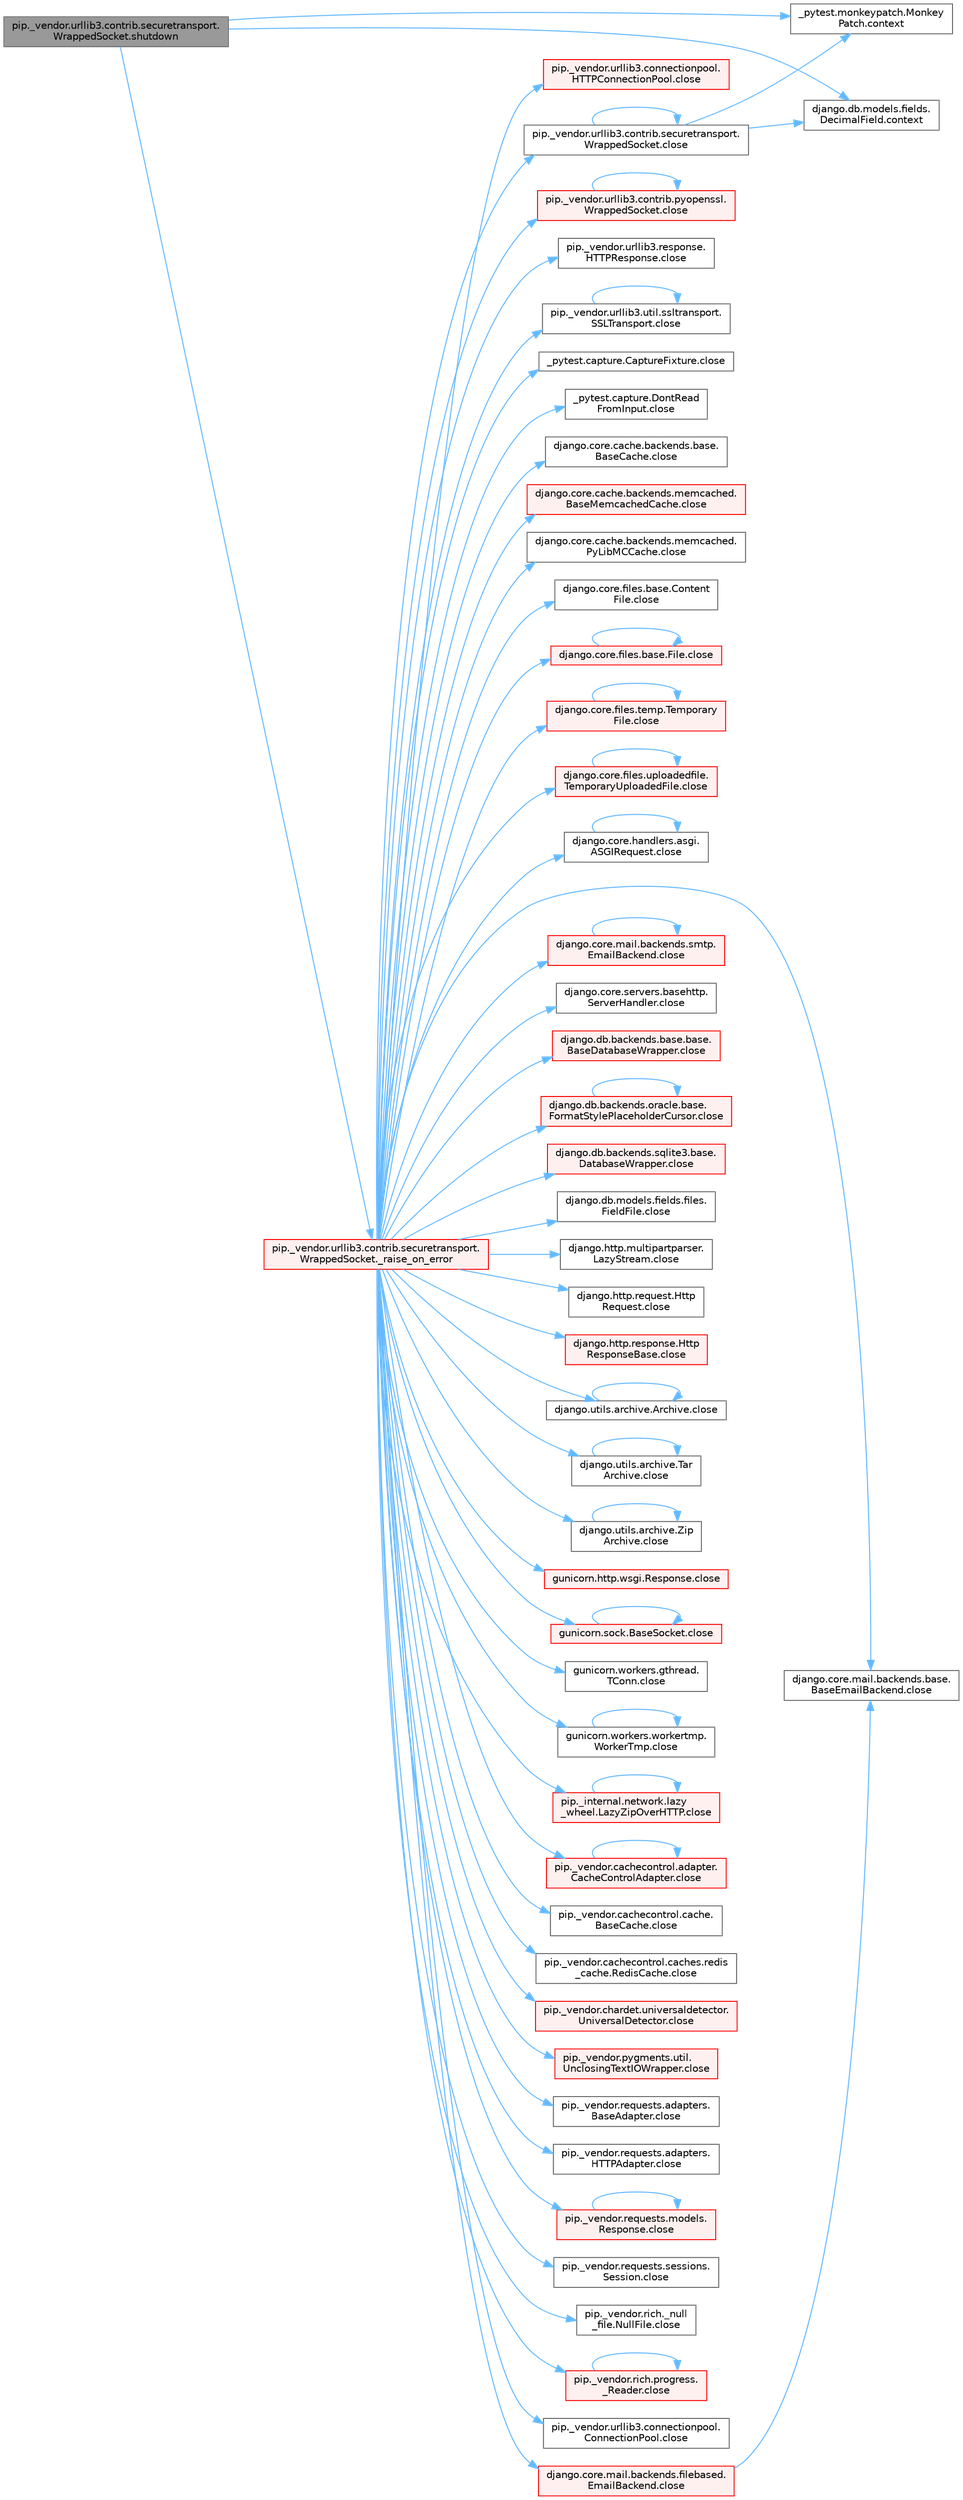 digraph "pip._vendor.urllib3.contrib.securetransport.WrappedSocket.shutdown"
{
 // LATEX_PDF_SIZE
  bgcolor="transparent";
  edge [fontname=Helvetica,fontsize=10,labelfontname=Helvetica,labelfontsize=10];
  node [fontname=Helvetica,fontsize=10,shape=box,height=0.2,width=0.4];
  rankdir="LR";
  Node1 [id="Node000001",label="pip._vendor.urllib3.contrib.securetransport.\lWrappedSocket.shutdown",height=0.2,width=0.4,color="gray40", fillcolor="grey60", style="filled", fontcolor="black",tooltip=" "];
  Node1 -> Node2 [id="edge1_Node000001_Node000002",color="steelblue1",style="solid",tooltip=" "];
  Node2 [id="Node000002",label="pip._vendor.urllib3.contrib.securetransport.\lWrappedSocket._raise_on_error",height=0.2,width=0.4,color="red", fillcolor="#FFF0F0", style="filled",URL="$classpip_1_1__vendor_1_1urllib3_1_1contrib_1_1securetransport_1_1_wrapped_socket.html#ae89ceec48b026fbcf5e9888ee21e0c09",tooltip=" "];
  Node2 -> Node3 [id="edge2_Node000002_Node000003",color="steelblue1",style="solid",tooltip=" "];
  Node3 [id="Node000003",label="_pytest.capture.CaptureFixture.close",height=0.2,width=0.4,color="grey40", fillcolor="white", style="filled",URL="$class__pytest_1_1capture_1_1_capture_fixture.html#ac018b3a02c2aff2047974ced57907cd0",tooltip=" "];
  Node2 -> Node4 [id="edge3_Node000002_Node000004",color="steelblue1",style="solid",tooltip=" "];
  Node4 [id="Node000004",label="_pytest.capture.DontRead\lFromInput.close",height=0.2,width=0.4,color="grey40", fillcolor="white", style="filled",URL="$class__pytest_1_1capture_1_1_dont_read_from_input.html#accf28daf7db40f53462752cc02bbdd32",tooltip=" "];
  Node2 -> Node5 [id="edge4_Node000002_Node000005",color="steelblue1",style="solid",tooltip=" "];
  Node5 [id="Node000005",label="django.core.cache.backends.base.\lBaseCache.close",height=0.2,width=0.4,color="grey40", fillcolor="white", style="filled",URL="$classdjango_1_1core_1_1cache_1_1backends_1_1base_1_1_base_cache.html#ae5d10e57a1ab2b99171e943370da8cf3",tooltip=" "];
  Node2 -> Node6 [id="edge5_Node000002_Node000006",color="steelblue1",style="solid",tooltip=" "];
  Node6 [id="Node000006",label="django.core.cache.backends.memcached.\lBaseMemcachedCache.close",height=0.2,width=0.4,color="red", fillcolor="#FFF0F0", style="filled",URL="$classdjango_1_1core_1_1cache_1_1backends_1_1memcached_1_1_base_memcached_cache.html#ab36ac92f106d8dacc64d539b447a5e37",tooltip=" "];
  Node2 -> Node9 [id="edge6_Node000002_Node000009",color="steelblue1",style="solid",tooltip=" "];
  Node9 [id="Node000009",label="django.core.cache.backends.memcached.\lPyLibMCCache.close",height=0.2,width=0.4,color="grey40", fillcolor="white", style="filled",URL="$classdjango_1_1core_1_1cache_1_1backends_1_1memcached_1_1_py_lib_m_c_cache.html#a76cb2e86bb346b70433dfe177597da58",tooltip=" "];
  Node2 -> Node10 [id="edge7_Node000002_Node000010",color="steelblue1",style="solid",tooltip=" "];
  Node10 [id="Node000010",label="django.core.files.base.Content\lFile.close",height=0.2,width=0.4,color="grey40", fillcolor="white", style="filled",URL="$classdjango_1_1core_1_1files_1_1base_1_1_content_file.html#a09ae22d8cfcf28936b97a8eba0fd85cb",tooltip=" "];
  Node2 -> Node11 [id="edge8_Node000002_Node000011",color="steelblue1",style="solid",tooltip=" "];
  Node11 [id="Node000011",label="django.core.files.base.File.close",height=0.2,width=0.4,color="red", fillcolor="#FFF0F0", style="filled",URL="$classdjango_1_1core_1_1files_1_1base_1_1_file.html#a0ff3dc914f2c207114a150eaac429bdc",tooltip=" "];
  Node11 -> Node11 [id="edge9_Node000011_Node000011",color="steelblue1",style="solid",tooltip=" "];
  Node2 -> Node19 [id="edge10_Node000002_Node000019",color="steelblue1",style="solid",tooltip=" "];
  Node19 [id="Node000019",label="django.core.files.temp.Temporary\lFile.close",height=0.2,width=0.4,color="red", fillcolor="#FFF0F0", style="filled",URL="$classdjango_1_1core_1_1files_1_1temp_1_1_temporary_file.html#a3137c46b13cae4e5e6fe6489e42677d5",tooltip=" "];
  Node19 -> Node19 [id="edge11_Node000019_Node000019",color="steelblue1",style="solid",tooltip=" "];
  Node2 -> Node1051 [id="edge12_Node000002_Node001051",color="steelblue1",style="solid",tooltip=" "];
  Node1051 [id="Node001051",label="django.core.files.uploadedfile.\lTemporaryUploadedFile.close",height=0.2,width=0.4,color="red", fillcolor="#FFF0F0", style="filled",URL="$classdjango_1_1core_1_1files_1_1uploadedfile_1_1_temporary_uploaded_file.html#a01ddb9d43a99baf6157c1d60b37198cd",tooltip=" "];
  Node1051 -> Node1051 [id="edge13_Node001051_Node001051",color="steelblue1",style="solid",tooltip=" "];
  Node2 -> Node1052 [id="edge14_Node000002_Node001052",color="steelblue1",style="solid",tooltip=" "];
  Node1052 [id="Node001052",label="django.core.handlers.asgi.\lASGIRequest.close",height=0.2,width=0.4,color="grey40", fillcolor="white", style="filled",URL="$classdjango_1_1core_1_1handlers_1_1asgi_1_1_a_s_g_i_request.html#a2f3a1c1c50b4cf63ef552b4f96cc4f7f",tooltip=" "];
  Node1052 -> Node1052 [id="edge15_Node001052_Node001052",color="steelblue1",style="solid",tooltip=" "];
  Node2 -> Node1053 [id="edge16_Node000002_Node001053",color="steelblue1",style="solid",tooltip=" "];
  Node1053 [id="Node001053",label="django.core.mail.backends.base.\lBaseEmailBackend.close",height=0.2,width=0.4,color="grey40", fillcolor="white", style="filled",URL="$classdjango_1_1core_1_1mail_1_1backends_1_1base_1_1_base_email_backend.html#a358a8107d966c2d82d9eb9d18565784e",tooltip=" "];
  Node2 -> Node1054 [id="edge17_Node000002_Node001054",color="steelblue1",style="solid",tooltip=" "];
  Node1054 [id="Node001054",label="django.core.mail.backends.filebased.\lEmailBackend.close",height=0.2,width=0.4,color="red", fillcolor="#FFF0F0", style="filled",URL="$classdjango_1_1core_1_1mail_1_1backends_1_1filebased_1_1_email_backend.html#af90ba8a487930e530a20ceb03669a672",tooltip=" "];
  Node1054 -> Node1053 [id="edge18_Node001054_Node001053",color="steelblue1",style="solid",tooltip=" "];
  Node2 -> Node1055 [id="edge19_Node000002_Node001055",color="steelblue1",style="solid",tooltip=" "];
  Node1055 [id="Node001055",label="django.core.mail.backends.smtp.\lEmailBackend.close",height=0.2,width=0.4,color="red", fillcolor="#FFF0F0", style="filled",URL="$classdjango_1_1core_1_1mail_1_1backends_1_1smtp_1_1_email_backend.html#a6ac7253539c4f1102986c6df417fb050",tooltip=" "];
  Node1055 -> Node1055 [id="edge20_Node001055_Node001055",color="steelblue1",style="solid",tooltip=" "];
  Node2 -> Node1056 [id="edge21_Node000002_Node001056",color="steelblue1",style="solid",tooltip=" "];
  Node1056 [id="Node001056",label="django.core.servers.basehttp.\lServerHandler.close",height=0.2,width=0.4,color="grey40", fillcolor="white", style="filled",URL="$classdjango_1_1core_1_1servers_1_1basehttp_1_1_server_handler.html#a67022bc1dc85a75307901027d41a6a61",tooltip=" "];
  Node2 -> Node1057 [id="edge22_Node000002_Node001057",color="steelblue1",style="solid",tooltip=" "];
  Node1057 [id="Node001057",label="django.db.backends.base.base.\lBaseDatabaseWrapper.close",height=0.2,width=0.4,color="red", fillcolor="#FFF0F0", style="filled",URL="$classdjango_1_1db_1_1backends_1_1base_1_1base_1_1_base_database_wrapper.html#a01214a9b91408274fbc34cb062baf2bc",tooltip=" "];
  Node2 -> Node1067 [id="edge23_Node000002_Node001067",color="steelblue1",style="solid",tooltip=" "];
  Node1067 [id="Node001067",label="django.db.backends.oracle.base.\lFormatStylePlaceholderCursor.close",height=0.2,width=0.4,color="red", fillcolor="#FFF0F0", style="filled",URL="$classdjango_1_1db_1_1backends_1_1oracle_1_1base_1_1_format_style_placeholder_cursor.html#aebbf24b6a824d4e0fb370ce417d41f93",tooltip=" "];
  Node1067 -> Node1067 [id="edge24_Node001067_Node001067",color="steelblue1",style="solid",tooltip=" "];
  Node2 -> Node1072 [id="edge25_Node000002_Node001072",color="steelblue1",style="solid",tooltip=" "];
  Node1072 [id="Node001072",label="django.db.backends.sqlite3.base.\lDatabaseWrapper.close",height=0.2,width=0.4,color="red", fillcolor="#FFF0F0", style="filled",URL="$classdjango_1_1db_1_1backends_1_1sqlite3_1_1base_1_1_database_wrapper.html#accb46eb6dd574171611ec4912f677d3f",tooltip=" "];
  Node2 -> Node1075 [id="edge26_Node000002_Node001075",color="steelblue1",style="solid",tooltip=" "];
  Node1075 [id="Node001075",label="django.db.models.fields.files.\lFieldFile.close",height=0.2,width=0.4,color="grey40", fillcolor="white", style="filled",URL="$classdjango_1_1db_1_1models_1_1fields_1_1files_1_1_field_file.html#a7764f6ac41d2cf2e0e60639dff4d7f03",tooltip=" "];
  Node2 -> Node1076 [id="edge27_Node000002_Node001076",color="steelblue1",style="solid",tooltip=" "];
  Node1076 [id="Node001076",label="django.http.multipartparser.\lLazyStream.close",height=0.2,width=0.4,color="grey40", fillcolor="white", style="filled",URL="$classdjango_1_1http_1_1multipartparser_1_1_lazy_stream.html#a8cc031a8e3e86872b4d5d12ebb448573",tooltip=" "];
  Node2 -> Node1077 [id="edge28_Node000002_Node001077",color="steelblue1",style="solid",tooltip=" "];
  Node1077 [id="Node001077",label="django.http.request.Http\lRequest.close",height=0.2,width=0.4,color="grey40", fillcolor="white", style="filled",URL="$classdjango_1_1http_1_1request_1_1_http_request.html#a13db25295d57830ab61aed1a8339842e",tooltip=" "];
  Node2 -> Node1078 [id="edge29_Node000002_Node001078",color="steelblue1",style="solid",tooltip=" "];
  Node1078 [id="Node001078",label="django.http.response.Http\lResponseBase.close",height=0.2,width=0.4,color="red", fillcolor="#FFF0F0", style="filled",URL="$classdjango_1_1http_1_1response_1_1_http_response_base.html#a2e18a8319fb2b68853f032a3a1e93ffe",tooltip=" "];
  Node2 -> Node1079 [id="edge30_Node000002_Node001079",color="steelblue1",style="solid",tooltip=" "];
  Node1079 [id="Node001079",label="django.utils.archive.Archive.close",height=0.2,width=0.4,color="grey40", fillcolor="white", style="filled",URL="$classdjango_1_1utils_1_1archive_1_1_archive.html#a5fe062c89d687d218982c9c523c74c2a",tooltip=" "];
  Node1079 -> Node1079 [id="edge31_Node001079_Node001079",color="steelblue1",style="solid",tooltip=" "];
  Node2 -> Node1080 [id="edge32_Node000002_Node001080",color="steelblue1",style="solid",tooltip=" "];
  Node1080 [id="Node001080",label="django.utils.archive.Tar\lArchive.close",height=0.2,width=0.4,color="grey40", fillcolor="white", style="filled",URL="$classdjango_1_1utils_1_1archive_1_1_tar_archive.html#a9f92da2fc83a8bf18400412a9cf77836",tooltip=" "];
  Node1080 -> Node1080 [id="edge33_Node001080_Node001080",color="steelblue1",style="solid",tooltip=" "];
  Node2 -> Node1081 [id="edge34_Node000002_Node001081",color="steelblue1",style="solid",tooltip=" "];
  Node1081 [id="Node001081",label="django.utils.archive.Zip\lArchive.close",height=0.2,width=0.4,color="grey40", fillcolor="white", style="filled",URL="$classdjango_1_1utils_1_1archive_1_1_zip_archive.html#a72926f0c232970ff5bf94a7082dd5ac9",tooltip=" "];
  Node1081 -> Node1081 [id="edge35_Node001081_Node001081",color="steelblue1",style="solid",tooltip=" "];
  Node2 -> Node1082 [id="edge36_Node000002_Node001082",color="steelblue1",style="solid",tooltip=" "];
  Node1082 [id="Node001082",label="gunicorn.http.wsgi.Response.close",height=0.2,width=0.4,color="red", fillcolor="#FFF0F0", style="filled",URL="$classgunicorn_1_1http_1_1wsgi_1_1_response.html#a046ea28916c2a721d57a5852261bef24",tooltip=" "];
  Node2 -> Node1089 [id="edge37_Node000002_Node001089",color="steelblue1",style="solid",tooltip=" "];
  Node1089 [id="Node001089",label="gunicorn.sock.BaseSocket.close",height=0.2,width=0.4,color="red", fillcolor="#FFF0F0", style="filled",URL="$classgunicorn_1_1sock_1_1_base_socket.html#af2002e81bf30cc8c6614f9568af6ef06",tooltip=" "];
  Node1089 -> Node1089 [id="edge38_Node001089_Node001089",color="steelblue1",style="solid",tooltip=" "];
  Node2 -> Node1131 [id="edge39_Node000002_Node001131",color="steelblue1",style="solid",tooltip=" "];
  Node1131 [id="Node001131",label="gunicorn.workers.gthread.\lTConn.close",height=0.2,width=0.4,color="grey40", fillcolor="white", style="filled",URL="$classgunicorn_1_1workers_1_1gthread_1_1_t_conn.html#aa302868e132a81509a48f46789d6afc4",tooltip=" "];
  Node2 -> Node1132 [id="edge40_Node000002_Node001132",color="steelblue1",style="solid",tooltip=" "];
  Node1132 [id="Node001132",label="gunicorn.workers.workertmp.\lWorkerTmp.close",height=0.2,width=0.4,color="grey40", fillcolor="white", style="filled",URL="$classgunicorn_1_1workers_1_1workertmp_1_1_worker_tmp.html#ae6bf726cee2be8f52fa4bbe0f868d3c6",tooltip=" "];
  Node1132 -> Node1132 [id="edge41_Node001132_Node001132",color="steelblue1",style="solid",tooltip=" "];
  Node2 -> Node1133 [id="edge42_Node000002_Node001133",color="steelblue1",style="solid",tooltip=" "];
  Node1133 [id="Node001133",label="pip._internal.network.lazy\l_wheel.LazyZipOverHTTP.close",height=0.2,width=0.4,color="red", fillcolor="#FFF0F0", style="filled",URL="$classpip_1_1__internal_1_1network_1_1lazy__wheel_1_1_lazy_zip_over_h_t_t_p.html#a6aeec11453c683f141b9fe121163a8d0",tooltip=" "];
  Node1133 -> Node1133 [id="edge43_Node001133_Node001133",color="steelblue1",style="solid",tooltip=" "];
  Node2 -> Node1134 [id="edge44_Node000002_Node001134",color="steelblue1",style="solid",tooltip=" "];
  Node1134 [id="Node001134",label="pip._vendor.cachecontrol.adapter.\lCacheControlAdapter.close",height=0.2,width=0.4,color="red", fillcolor="#FFF0F0", style="filled",URL="$classpip_1_1__vendor_1_1cachecontrol_1_1adapter_1_1_cache_control_adapter.html#a085c6ea7434042e9af7286a8875fb646",tooltip=" "];
  Node1134 -> Node1134 [id="edge45_Node001134_Node001134",color="steelblue1",style="solid",tooltip=" "];
  Node2 -> Node1137 [id="edge46_Node000002_Node001137",color="steelblue1",style="solid",tooltip=" "];
  Node1137 [id="Node001137",label="pip._vendor.cachecontrol.cache.\lBaseCache.close",height=0.2,width=0.4,color="grey40", fillcolor="white", style="filled",URL="$classpip_1_1__vendor_1_1cachecontrol_1_1cache_1_1_base_cache.html#aed3b918393d941c531ffda7afa8968c5",tooltip=" "];
  Node2 -> Node1138 [id="edge47_Node000002_Node001138",color="steelblue1",style="solid",tooltip=" "];
  Node1138 [id="Node001138",label="pip._vendor.cachecontrol.caches.redis\l_cache.RedisCache.close",height=0.2,width=0.4,color="grey40", fillcolor="white", style="filled",URL="$classpip_1_1__vendor_1_1cachecontrol_1_1caches_1_1redis__cache_1_1_redis_cache.html#a3703f11cd74de5a2d416b33208df6710",tooltip=" "];
  Node2 -> Node1139 [id="edge48_Node000002_Node001139",color="steelblue1",style="solid",tooltip=" "];
  Node1139 [id="Node001139",label="pip._vendor.chardet.universaldetector.\lUniversalDetector.close",height=0.2,width=0.4,color="red", fillcolor="#FFF0F0", style="filled",URL="$classpip_1_1__vendor_1_1chardet_1_1universaldetector_1_1_universal_detector.html#a2a729e7ae145e4953628aac35a1478d1",tooltip=" "];
  Node2 -> Node1146 [id="edge49_Node000002_Node001146",color="steelblue1",style="solid",tooltip=" "];
  Node1146 [id="Node001146",label="pip._vendor.pygments.util.\lUnclosingTextIOWrapper.close",height=0.2,width=0.4,color="red", fillcolor="#FFF0F0", style="filled",URL="$classpip_1_1__vendor_1_1pygments_1_1util_1_1_unclosing_text_i_o_wrapper.html#a8b7334932e365946b03244a148e50846",tooltip=" "];
  Node2 -> Node3099 [id="edge50_Node000002_Node003099",color="steelblue1",style="solid",tooltip=" "];
  Node3099 [id="Node003099",label="pip._vendor.requests.adapters.\lBaseAdapter.close",height=0.2,width=0.4,color="grey40", fillcolor="white", style="filled",URL="$classpip_1_1__vendor_1_1requests_1_1adapters_1_1_base_adapter.html#ab52f259a4633310e303f4ac6b07eb1e5",tooltip=" "];
  Node2 -> Node3100 [id="edge51_Node000002_Node003100",color="steelblue1",style="solid",tooltip=" "];
  Node3100 [id="Node003100",label="pip._vendor.requests.adapters.\lHTTPAdapter.close",height=0.2,width=0.4,color="grey40", fillcolor="white", style="filled",URL="$classpip_1_1__vendor_1_1requests_1_1adapters_1_1_h_t_t_p_adapter.html#abce959ea97f8378278ff019c78481a11",tooltip=" "];
  Node2 -> Node3101 [id="edge52_Node000002_Node003101",color="steelblue1",style="solid",tooltip=" "];
  Node3101 [id="Node003101",label="pip._vendor.requests.models.\lResponse.close",height=0.2,width=0.4,color="red", fillcolor="#FFF0F0", style="filled",URL="$classpip_1_1__vendor_1_1requests_1_1models_1_1_response.html#ad28d6ce5be5b46752b43673257562918",tooltip=" "];
  Node3101 -> Node3101 [id="edge53_Node003101_Node003101",color="steelblue1",style="solid",tooltip=" "];
  Node2 -> Node3102 [id="edge54_Node000002_Node003102",color="steelblue1",style="solid",tooltip=" "];
  Node3102 [id="Node003102",label="pip._vendor.requests.sessions.\lSession.close",height=0.2,width=0.4,color="grey40", fillcolor="white", style="filled",URL="$classpip_1_1__vendor_1_1requests_1_1sessions_1_1_session.html#a68f6778af4ee2d650c2669eab73f7316",tooltip=" "];
  Node2 -> Node3103 [id="edge55_Node000002_Node003103",color="steelblue1",style="solid",tooltip=" "];
  Node3103 [id="Node003103",label="pip._vendor.rich._null\l_file.NullFile.close",height=0.2,width=0.4,color="grey40", fillcolor="white", style="filled",URL="$classpip_1_1__vendor_1_1rich_1_1__null__file_1_1_null_file.html#a69df97884b231150d00b66e93e01b127",tooltip=" "];
  Node2 -> Node3104 [id="edge56_Node000002_Node003104",color="steelblue1",style="solid",tooltip=" "];
  Node3104 [id="Node003104",label="pip._vendor.rich.progress.\l_Reader.close",height=0.2,width=0.4,color="red", fillcolor="#FFF0F0", style="filled",URL="$classpip_1_1__vendor_1_1rich_1_1progress_1_1___reader.html#a6c0b1964d885972a97a12a9ac01d23e8",tooltip=" "];
  Node3104 -> Node3104 [id="edge57_Node003104_Node003104",color="steelblue1",style="solid",tooltip=" "];
  Node2 -> Node3164 [id="edge58_Node000002_Node003164",color="steelblue1",style="solid",tooltip=" "];
  Node3164 [id="Node003164",label="pip._vendor.urllib3.connectionpool.\lConnectionPool.close",height=0.2,width=0.4,color="grey40", fillcolor="white", style="filled",URL="$classpip_1_1__vendor_1_1urllib3_1_1connectionpool_1_1_connection_pool.html#a95d4181616367e6d07952c025345472f",tooltip=" "];
  Node2 -> Node3165 [id="edge59_Node000002_Node003165",color="steelblue1",style="solid",tooltip=" "];
  Node3165 [id="Node003165",label="pip._vendor.urllib3.connectionpool.\lHTTPConnectionPool.close",height=0.2,width=0.4,color="red", fillcolor="#FFF0F0", style="filled",URL="$classpip_1_1__vendor_1_1urllib3_1_1connectionpool_1_1_h_t_t_p_connection_pool.html#a7a425188d0edc28baf765972da7628b4",tooltip=" "];
  Node2 -> Node3167 [id="edge60_Node000002_Node003167",color="steelblue1",style="solid",tooltip=" "];
  Node3167 [id="Node003167",label="pip._vendor.urllib3.contrib.pyopenssl.\lWrappedSocket.close",height=0.2,width=0.4,color="red", fillcolor="#FFF0F0", style="filled",URL="$classpip_1_1__vendor_1_1urllib3_1_1contrib_1_1pyopenssl_1_1_wrapped_socket.html#a971727c09e26dabe28ed3291ff94885b",tooltip=" "];
  Node3167 -> Node3167 [id="edge61_Node003167_Node003167",color="steelblue1",style="solid",tooltip=" "];
  Node2 -> Node3168 [id="edge62_Node000002_Node003168",color="steelblue1",style="solid",tooltip=" "];
  Node3168 [id="Node003168",label="pip._vendor.urllib3.contrib.securetransport.\lWrappedSocket.close",height=0.2,width=0.4,color="grey40", fillcolor="white", style="filled",URL="$classpip_1_1__vendor_1_1urllib3_1_1contrib_1_1securetransport_1_1_wrapped_socket.html#af0f4930b6b559090af795e5165d1d92a",tooltip=" "];
  Node3168 -> Node3168 [id="edge63_Node003168_Node003168",color="steelblue1",style="solid",tooltip=" "];
  Node3168 -> Node576 [id="edge64_Node003168_Node000576",color="steelblue1",style="solid",tooltip=" "];
  Node576 [id="Node000576",label="_pytest.monkeypatch.Monkey\lPatch.context",height=0.2,width=0.4,color="grey40", fillcolor="white", style="filled",URL="$class__pytest_1_1monkeypatch_1_1_monkey_patch.html#ab444ae4221fd89a16fe913fd14148d46",tooltip=" "];
  Node3168 -> Node577 [id="edge65_Node003168_Node000577",color="steelblue1",style="solid",tooltip=" "];
  Node577 [id="Node000577",label="django.db.models.fields.\lDecimalField.context",height=0.2,width=0.4,color="grey40", fillcolor="white", style="filled",URL="$classdjango_1_1db_1_1models_1_1fields_1_1_decimal_field.html#a6d832c16515ca05aa17fa3fb0354ed65",tooltip=" "];
  Node2 -> Node3169 [id="edge66_Node000002_Node003169",color="steelblue1",style="solid",tooltip=" "];
  Node3169 [id="Node003169",label="pip._vendor.urllib3.response.\lHTTPResponse.close",height=0.2,width=0.4,color="grey40", fillcolor="white", style="filled",URL="$classpip_1_1__vendor_1_1urllib3_1_1response_1_1_h_t_t_p_response.html#ad3d2aebb3bd16c8480d991f23c7d410c",tooltip=" "];
  Node2 -> Node3170 [id="edge67_Node000002_Node003170",color="steelblue1",style="solid",tooltip=" "];
  Node3170 [id="Node003170",label="pip._vendor.urllib3.util.ssltransport.\lSSLTransport.close",height=0.2,width=0.4,color="grey40", fillcolor="white", style="filled",URL="$classpip_1_1__vendor_1_1urllib3_1_1util_1_1ssltransport_1_1_s_s_l_transport.html#a2b9cfa46658e163327e8994363648bd0",tooltip=" "];
  Node3170 -> Node3170 [id="edge68_Node003170_Node003170",color="steelblue1",style="solid",tooltip=" "];
  Node1 -> Node576 [id="edge69_Node000001_Node000576",color="steelblue1",style="solid",tooltip=" "];
  Node1 -> Node577 [id="edge70_Node000001_Node000577",color="steelblue1",style="solid",tooltip=" "];
}
